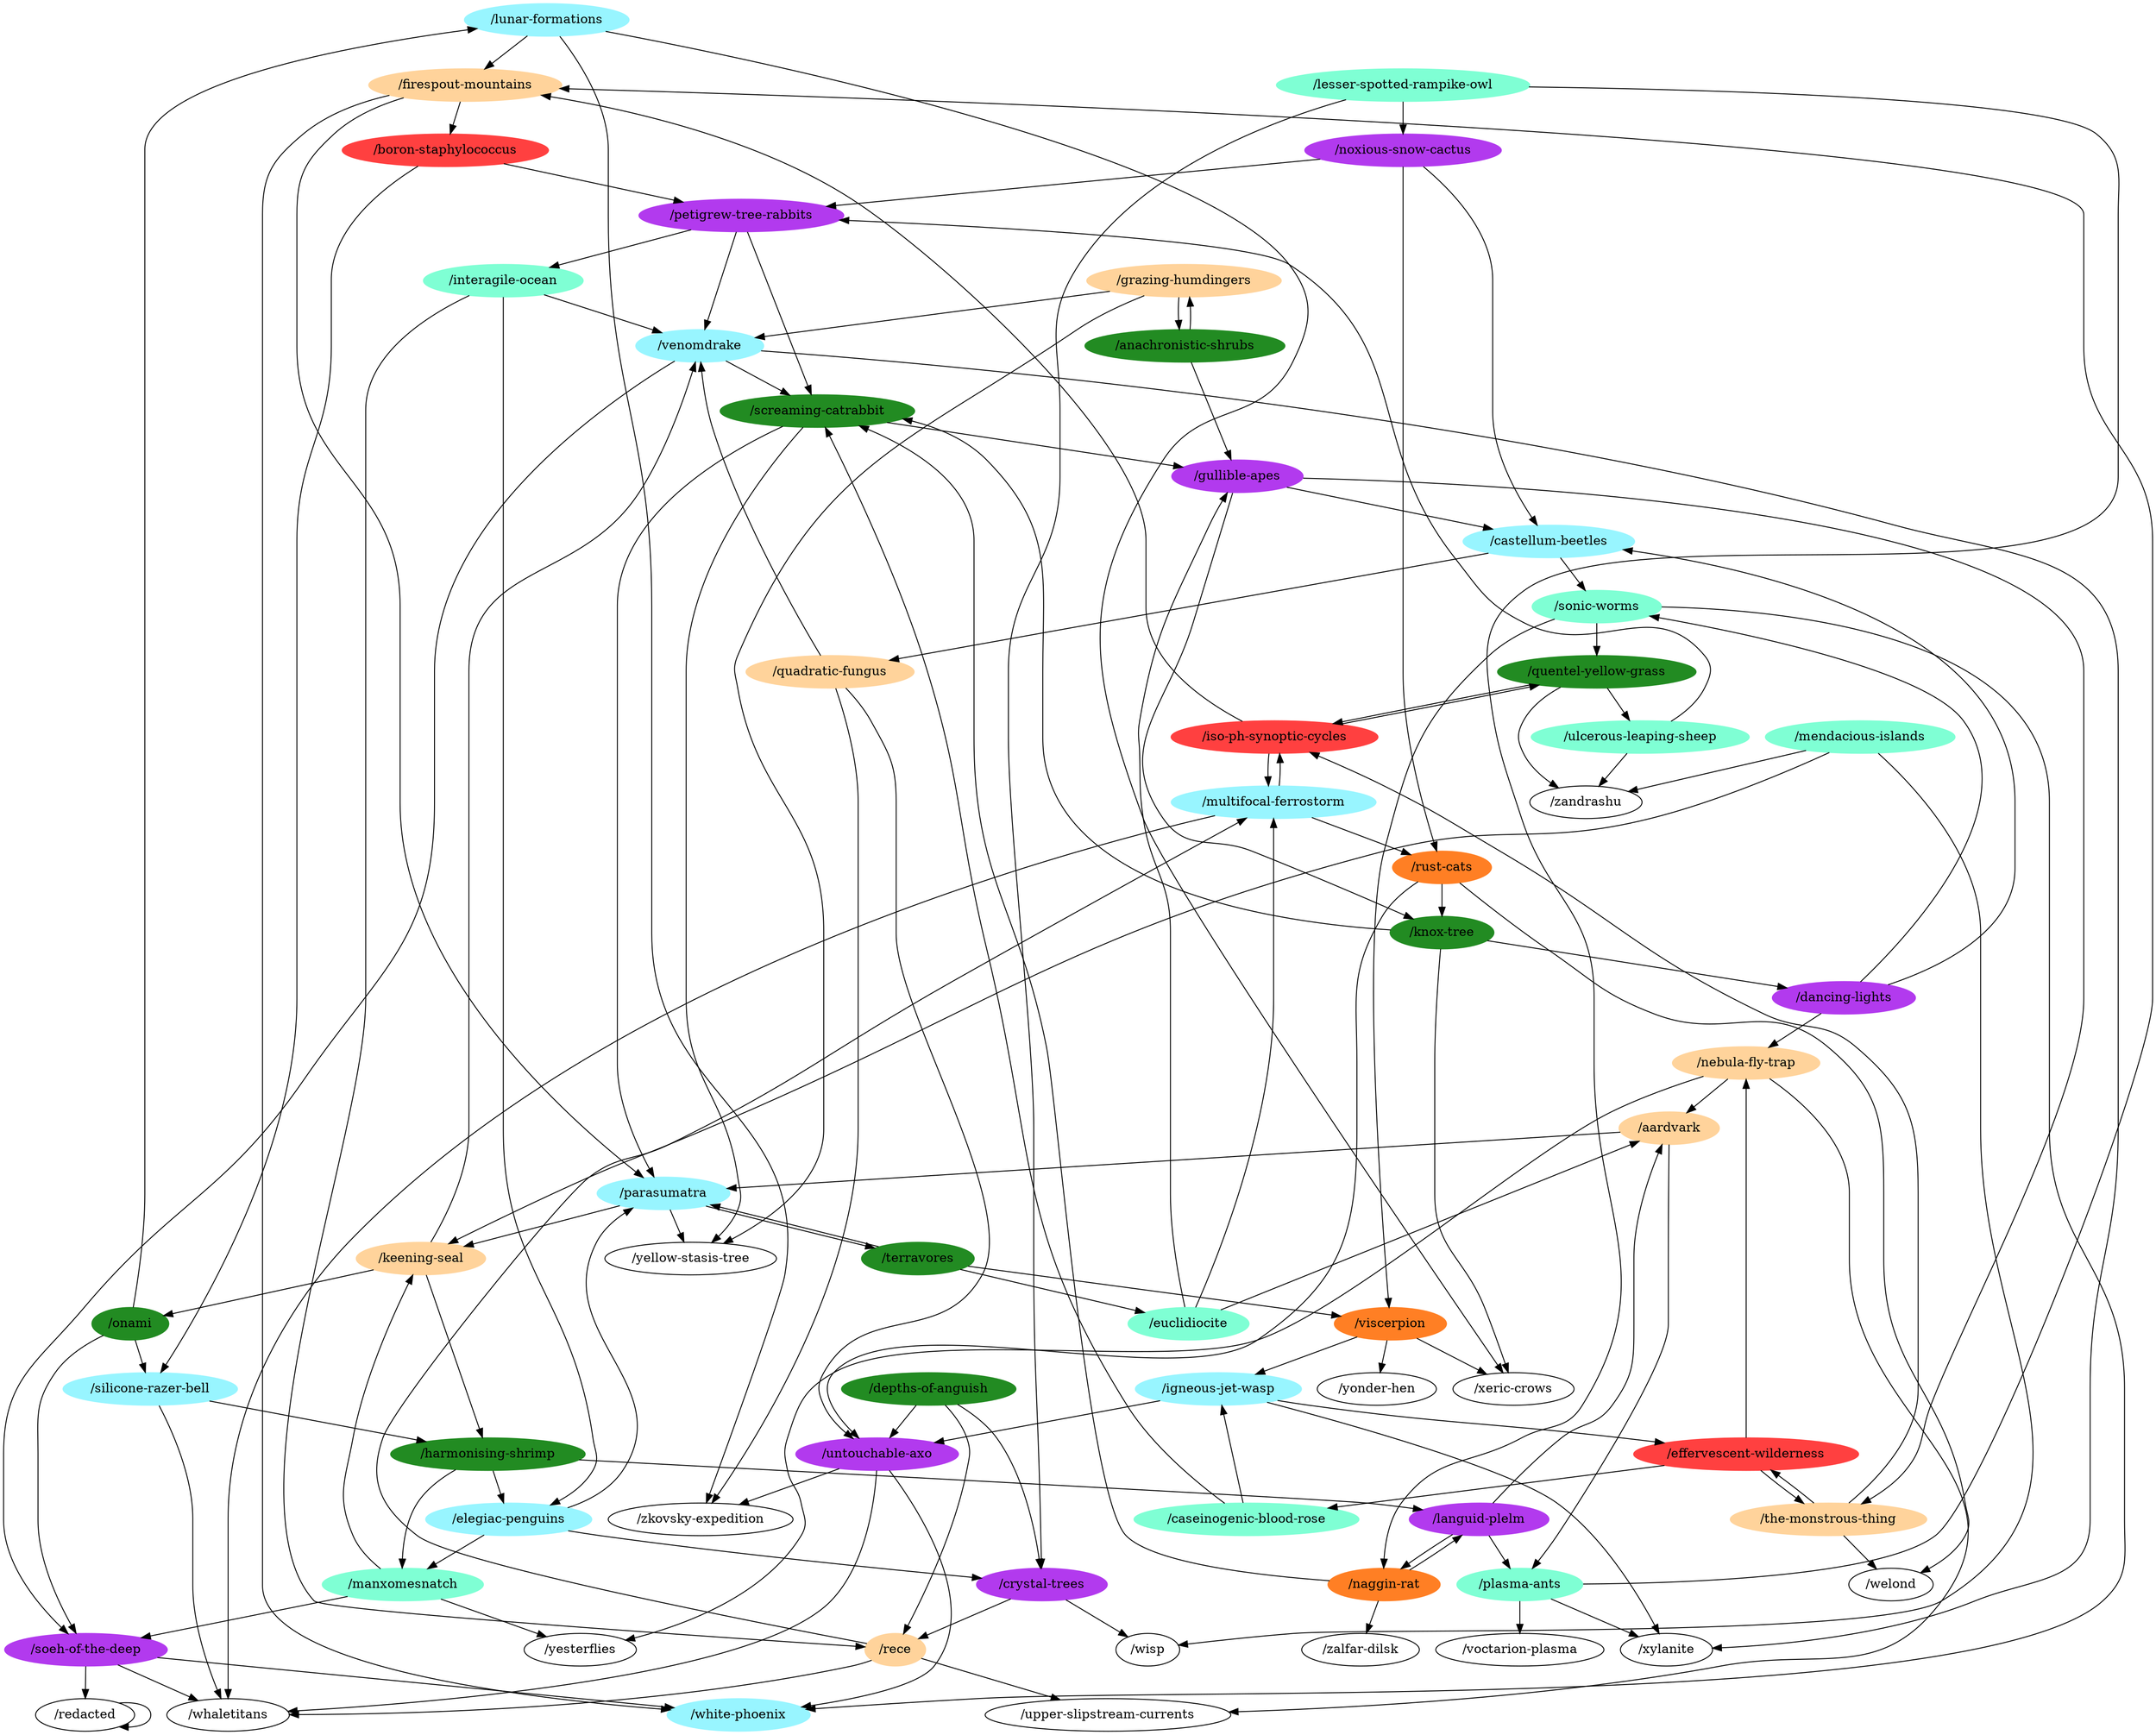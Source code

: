 digraph G {
"/lunar-formations" [color=cadetblue1,style=filled];
"/naggin-rat" [color=chocolate1,style=filled];
"/iso-ph-synoptic-cycles" [color=brown1,style=filled];
"/multifocal-ferrostorm" [color=cadetblue1,style=filled];
"/effervescent-wilderness" [color=brown1,style=filled];
"/harmonising-shrimp" [color=forestgreen,style=filled];
"/soeh-of-the-deep" [color=darkorchid2,style=filled];
"/boron-staphylococcus" [color=brown1,style=filled];
"/untouchable-axo" [color=darkorchid2,style=filled];
"/castellum-beetles" [color=cadetblue1,style=filled];
"/upper-slipstream-currents";
"/firespout-mountains" [color=burlywood1,style=filled];
"/xeric-crows";
"/zalfar-dilsk";
"/nebula-fly-trap" [color=burlywood1,style=filled];
"/igneous-jet-wasp" [color=cadetblue1,style=filled];
"/lesser-spotted-rampike-owl" [color=aquamarine,style=filled];
"/wisp";
"/yonder-hen";
"/venomdrake" [color=cadetblue1,style=filled];
"/petigrew-tree-rabbits" [color=darkorchid2,style=filled];
"/welond";
"/quentel-yellow-grass" [color=forestgreen,style=filled];
"/noxious-snow-cactus" [color=darkorchid2,style=filled];
"/grazing-humdingers" [color=burlywood1,style=filled];
"/viscerpion" [color=chocolate1,style=filled];
"/mendacious-islands" [color=aquamarine,style=filled];
"/zandrashu";
"/dancing-lights" [color=darkorchid2,style=filled];
"/yesterflies";
"/rece" [color=burlywood1,style=filled];
"/languid-plelm" [color=darkorchid2,style=filled];
"/interagile-ocean" [color=aquamarine,style=filled];
"/ulcerous-leaping-sheep" [color=aquamarine,style=filled];
"/quadratic-fungus" [color=burlywood1,style=filled];
"/rust-cats" [color=chocolate1,style=filled];
"/euclidiocite" [color=aquamarine,style=filled];
"/sonic-worms" [color=aquamarine,style=filled];
"/crystal-trees" [color=darkorchid2,style=filled];
"/yellow-stasis-tree";
"/silicone-razer-bell" [color=cadetblue1,style=filled];
"/depths-of-anguish" [color=forestgreen,style=filled];
"/whaletitans";
"/elegiac-penguins" [color=cadetblue1,style=filled];
"/the-monstrous-thing" [color=burlywood1,style=filled];
"/onami" [color=forestgreen,style=filled];
"/gullible-apes" [color=darkorchid2,style=filled];
"/knox-tree" [color=forestgreen,style=filled];
"/parasumatra" [color=cadetblue1,style=filled];
"/white-phoenix" [color=cadetblue1,style=filled];
"/manxomesnatch" [color=aquamarine,style=filled];
"/redacted";
"/plasma-ants" [color=aquamarine,style=filled];
"/anachronistic-shrubs" [color=forestgreen,style=filled];
"/keening-seal" [color=burlywood1,style=filled];
"/caseinogenic-blood-rose" [color=aquamarine,style=filled];
"/xylanite";
"/voctarion-plasma";
"/terravores" [color=forestgreen,style=filled];
"/zkovsky-expedition";
"/screaming-catrabbit" [color=forestgreen,style=filled];
"/aardvark" [color=burlywood1,style=filled];
"/lunar-formations" -> "/firespout-mountains";
"/lunar-formations" -> "/xeric-crows";
"/lunar-formations" -> "/zkovsky-expedition";
"/naggin-rat" -> "/zalfar-dilsk";
"/naggin-rat" -> "/languid-plelm";
"/naggin-rat" -> "/screaming-catrabbit";
"/iso-ph-synoptic-cycles" -> "/multifocal-ferrostorm";
"/iso-ph-synoptic-cycles" -> "/firespout-mountains";
"/iso-ph-synoptic-cycles" -> "/quentel-yellow-grass";
"/multifocal-ferrostorm" -> "/iso-ph-synoptic-cycles";
"/multifocal-ferrostorm" -> "/rust-cats";
"/multifocal-ferrostorm" -> "/whaletitans";
"/effervescent-wilderness" -> "/nebula-fly-trap";
"/effervescent-wilderness" -> "/the-monstrous-thing";
"/effervescent-wilderness" -> "/caseinogenic-blood-rose";
"/harmonising-shrimp" -> "/languid-plelm";
"/harmonising-shrimp" -> "/elegiac-penguins";
"/harmonising-shrimp" -> "/manxomesnatch";
"/soeh-of-the-deep" -> "/whaletitans";
"/soeh-of-the-deep" -> "/white-phoenix";
"/soeh-of-the-deep" -> "/redacted";
"/boron-staphylococcus" -> "/petigrew-tree-rabbits";
"/boron-staphylococcus" -> "/silicone-razer-bell";
"/untouchable-axo" -> "/whaletitans";
"/untouchable-axo" -> "/white-phoenix";
"/untouchable-axo" -> "/zkovsky-expedition";
"/castellum-beetles" -> "/quadratic-fungus";
"/castellum-beetles" -> "/sonic-worms";
"/firespout-mountains" -> "/boron-staphylococcus";
"/firespout-mountains" -> "/parasumatra";
"/firespout-mountains" -> "/white-phoenix";
"/nebula-fly-trap" -> "/upper-slipstream-currents";
"/nebula-fly-trap" -> "/yesterflies";
"/nebula-fly-trap" -> "/aardvark";
"/igneous-jet-wasp" -> "/effervescent-wilderness";
"/igneous-jet-wasp" -> "/untouchable-axo";
"/igneous-jet-wasp" -> "/xylanite";
"/lesser-spotted-rampike-owl" -> "/naggin-rat";
"/lesser-spotted-rampike-owl" -> "/noxious-snow-cactus";
"/lesser-spotted-rampike-owl" -> "/crystal-trees";
"/venomdrake" -> "/soeh-of-the-deep";
"/venomdrake" -> "/xylanite";
"/venomdrake" -> "/screaming-catrabbit";
"/petigrew-tree-rabbits" -> "/venomdrake";
"/petigrew-tree-rabbits" -> "/interagile-ocean";
"/petigrew-tree-rabbits" -> "/screaming-catrabbit";
"/quentel-yellow-grass" -> "/iso-ph-synoptic-cycles";
"/quentel-yellow-grass" -> "/zandrashu";
"/quentel-yellow-grass" -> "/ulcerous-leaping-sheep";
"/noxious-snow-cactus" -> "/castellum-beetles";
"/noxious-snow-cactus" -> "/petigrew-tree-rabbits";
"/noxious-snow-cactus" -> "/rust-cats";
"/grazing-humdingers" -> "/venomdrake";
"/grazing-humdingers" -> "/yellow-stasis-tree";
"/grazing-humdingers" -> "/anachronistic-shrubs";
"/viscerpion" -> "/xeric-crows";
"/viscerpion" -> "/igneous-jet-wasp";
"/viscerpion" -> "/yonder-hen";
"/mendacious-islands" -> "/wisp";
"/mendacious-islands" -> "/zandrashu";
"/mendacious-islands" -> "/keening-seal";
"/dancing-lights" -> "/castellum-beetles";
"/dancing-lights" -> "/nebula-fly-trap";
"/dancing-lights" -> "/sonic-worms";
"/rece" -> "/multifocal-ferrostorm";
"/rece" -> "/upper-slipstream-currents";
"/rece" -> "/whaletitans";
"/languid-plelm" -> "/naggin-rat";
"/languid-plelm" -> "/plasma-ants";
"/languid-plelm" -> "/aardvark";
"/interagile-ocean" -> "/venomdrake";
"/interagile-ocean" -> "/rece";
"/interagile-ocean" -> "/elegiac-penguins";
"/ulcerous-leaping-sheep" -> "/petigrew-tree-rabbits";
"/ulcerous-leaping-sheep" -> "/zandrashu";
"/quadratic-fungus" -> "/untouchable-axo";
"/quadratic-fungus" -> "/venomdrake";
"/quadratic-fungus" -> "/zkovsky-expedition";
"/rust-cats" -> "/untouchable-axo";
"/rust-cats" -> "/welond";
"/rust-cats" -> "/knox-tree";
"/euclidiocite" -> "/multifocal-ferrostorm";
"/euclidiocite" -> "/gullible-apes";
"/euclidiocite" -> "/aardvark";
"/sonic-worms" -> "/quentel-yellow-grass";
"/sonic-worms" -> "/viscerpion";
"/sonic-worms" -> "/white-phoenix";
"/crystal-trees" -> "/wisp";
"/crystal-trees" -> "/rece";
"/silicone-razer-bell" -> "/harmonising-shrimp";
"/silicone-razer-bell" -> "/whaletitans";
"/depths-of-anguish" -> "/untouchable-axo";
"/depths-of-anguish" -> "/rece";
"/depths-of-anguish" -> "/crystal-trees";
"/elegiac-penguins" -> "/crystal-trees";
"/elegiac-penguins" -> "/parasumatra";
"/elegiac-penguins" -> "/manxomesnatch";
"/the-monstrous-thing" -> "/iso-ph-synoptic-cycles";
"/the-monstrous-thing" -> "/effervescent-wilderness";
"/the-monstrous-thing" -> "/welond";
"/onami" -> "/lunar-formations";
"/onami" -> "/soeh-of-the-deep";
"/onami" -> "/silicone-razer-bell";
"/gullible-apes" -> "/castellum-beetles";
"/gullible-apes" -> "/the-monstrous-thing";
"/gullible-apes" -> "/knox-tree";
"/knox-tree" -> "/xeric-crows";
"/knox-tree" -> "/dancing-lights";
"/knox-tree" -> "/screaming-catrabbit";
"/parasumatra" -> "/yellow-stasis-tree";
"/parasumatra" -> "/keening-seal";
"/parasumatra" -> "/terravores";
"/manxomesnatch" -> "/soeh-of-the-deep";
"/manxomesnatch" -> "/yesterflies";
"/manxomesnatch" -> "/keening-seal";
"/redacted" -> "/redacted";
"/plasma-ants" -> "/firespout-mountains";
"/plasma-ants" -> "/xylanite";
"/plasma-ants" -> "/voctarion-plasma";
"/anachronistic-shrubs" -> "/grazing-humdingers";
"/anachronistic-shrubs" -> "/gullible-apes";
"/keening-seal" -> "/harmonising-shrimp";
"/keening-seal" -> "/venomdrake";
"/keening-seal" -> "/onami";
"/caseinogenic-blood-rose" -> "/igneous-jet-wasp";
"/caseinogenic-blood-rose" -> "/screaming-catrabbit";
"/terravores" -> "/viscerpion";
"/terravores" -> "/euclidiocite";
"/terravores" -> "/parasumatra";
"/screaming-catrabbit" -> "/yellow-stasis-tree";
"/screaming-catrabbit" -> "/gullible-apes";
"/screaming-catrabbit" -> "/parasumatra";
"/aardvark" -> "/parasumatra";
"/aardvark" -> "/plasma-ants";
}
